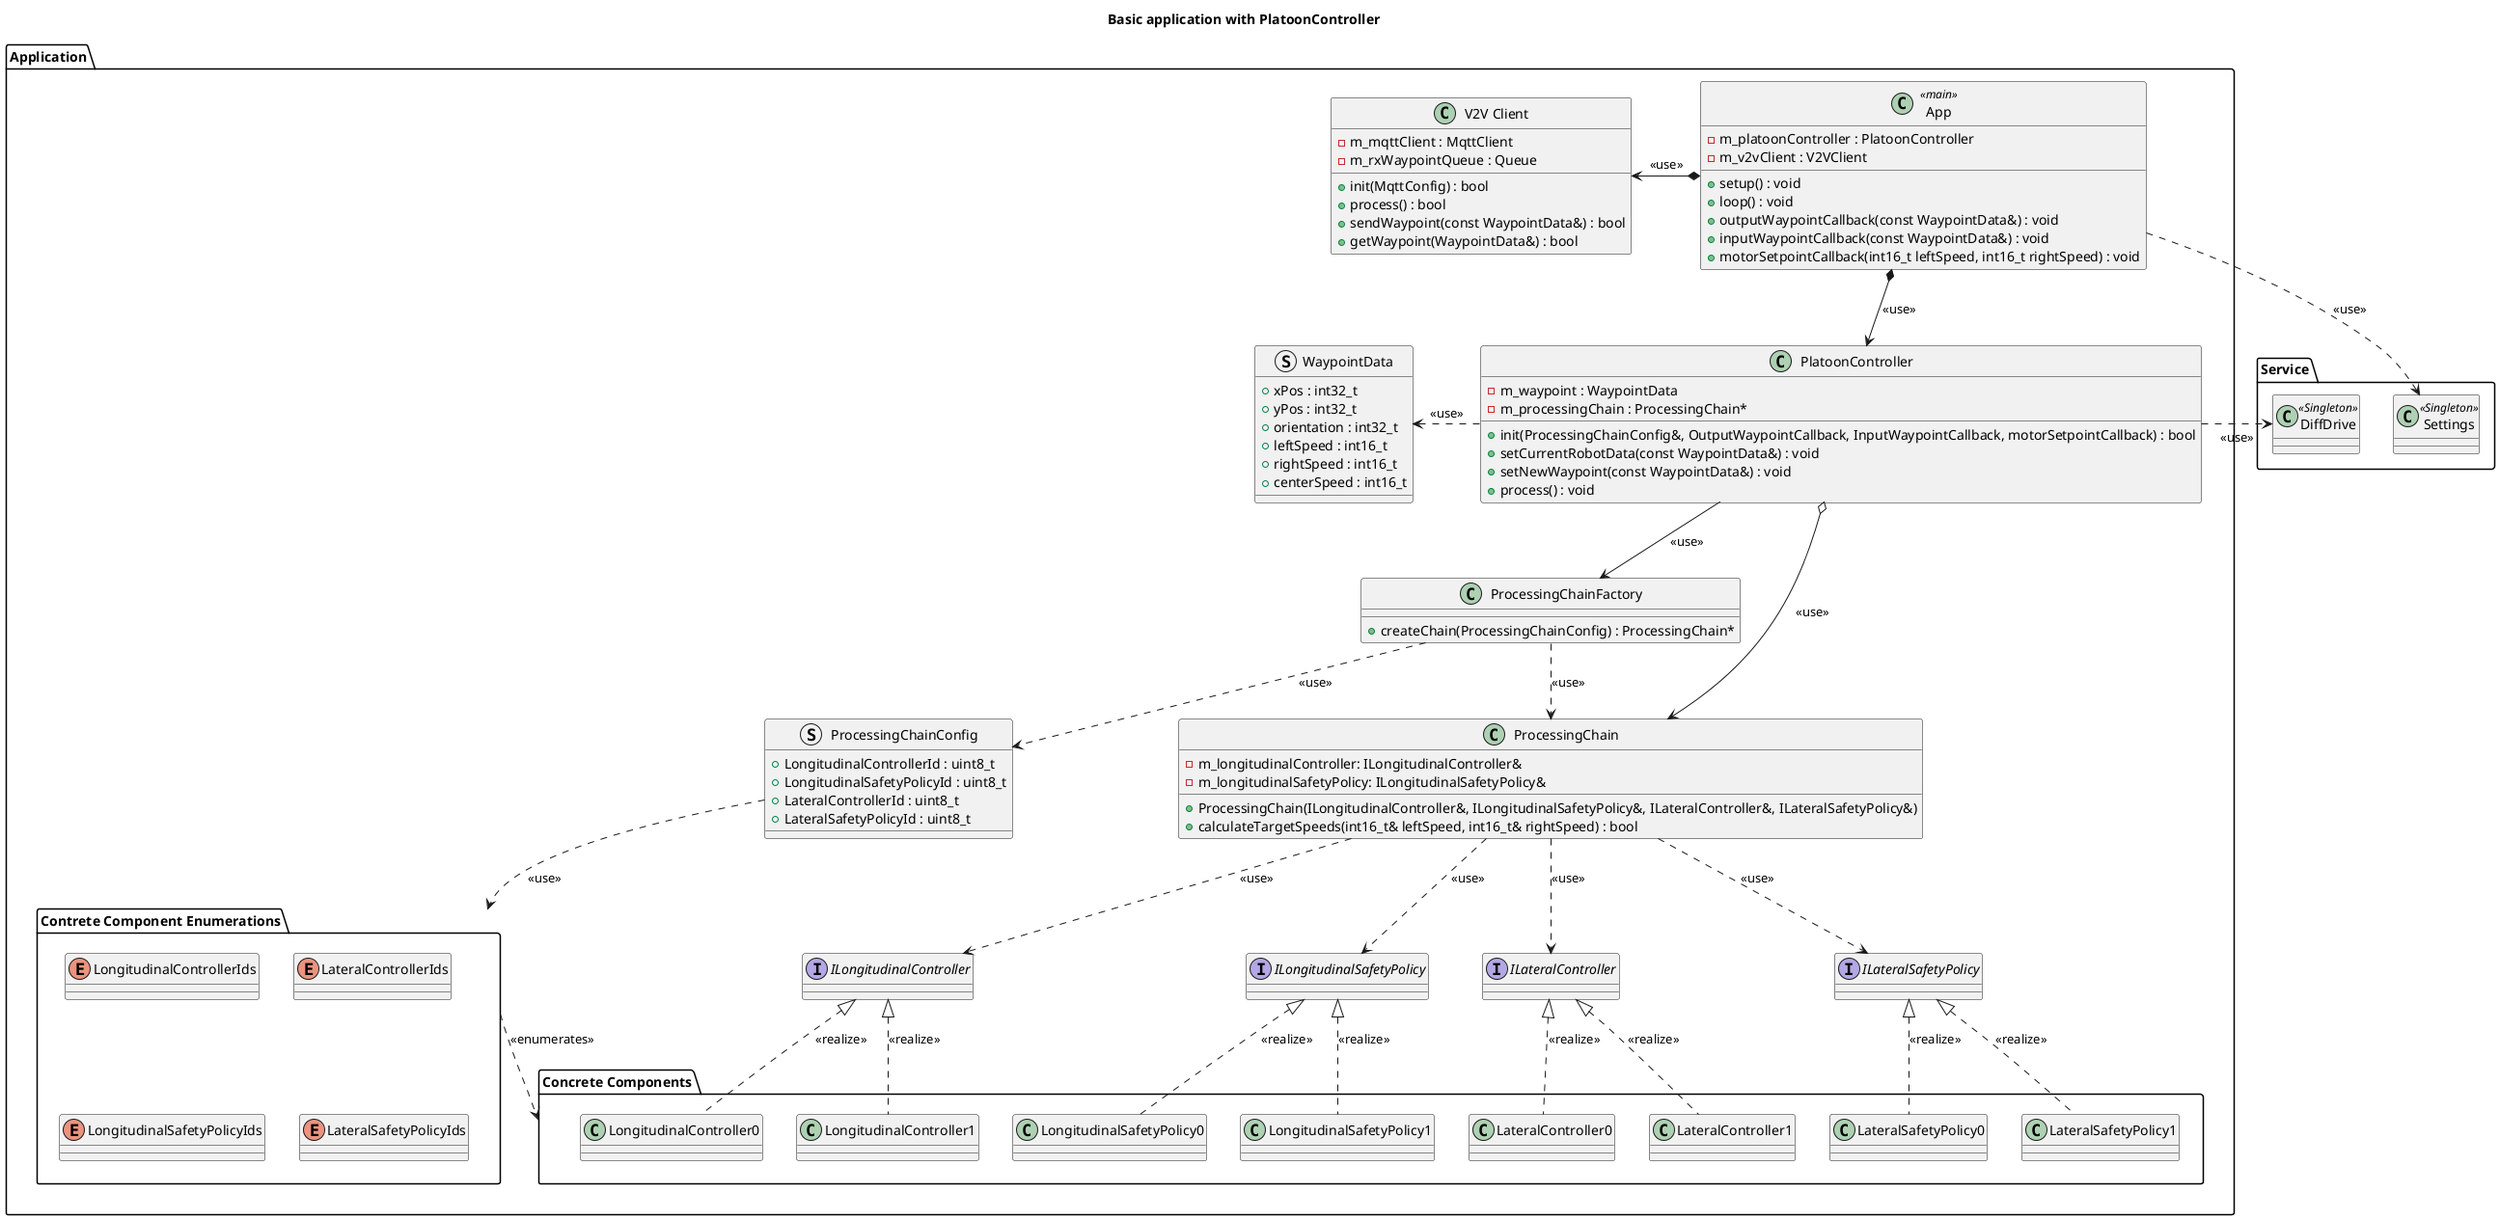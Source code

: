 @startuml PlatoonControllerApplication

title Basic application with PlatoonController

package "Application" as appLayer {

    struct WaypointData {
        + xPos : int32_t
        + yPos : int32_t
        + orientation : int32_t
        + leftSpeed : int16_t
        + rightSpeed : int16_t
        + centerSpeed : int16_t
    }

    class App <<main>>{
        - m_platoonController : PlatoonController
        - m_v2vClient : V2VClient
        + setup() : void
        + loop() : void
        + outputWaypointCallback(const WaypointData&) : void
        + inputWaypointCallback(const WaypointData&) : void
        + motorSetpointCallback(int16_t leftSpeed, int16_t rightSpeed) : void
    }

    class "V2V Client" as v2v
    {
        - m_mqttClient : MqttClient
        - m_rxWaypointQueue : Queue
        + init(MqttConfig) : bool
        + process() : bool
        + sendWaypoint(const WaypointData&) : bool
        + getWaypoint(WaypointData&) : bool
    }

    class PlatoonController {
        + init(ProcessingChainConfig&, OutputWaypointCallback, InputWaypointCallback, motorSetpointCallback) : bool
        + setCurrentRobotData(const WaypointData&) : void
        + setNewWaypoint(const WaypointData&) : void
        + process() : void

        - m_waypoint : WaypointData
        - m_processingChain : ProcessingChain*
    }

    class ProcessingChainFactory {
        + createChain(ProcessingChainConfig) : ProcessingChain*
    }

    struct ProcessingChainConfig {
        + LongitudinalControllerId : uint8_t
        + LongitudinalSafetyPolicyId : uint8_t
        + LateralControllerId : uint8_t
        + LateralSafetyPolicyId : uint8_t
    }

    class ProcessingChain {
        - m_longitudinalController: ILongitudinalController&
        - m_longitudinalSafetyPolicy: ILongitudinalSafetyPolicy&
        + ProcessingChain(ILongitudinalController&, ILongitudinalSafetyPolicy&, ILateralController&, ILateralSafetyPolicy&)
        + calculateTargetSpeeds(int16_t& leftSpeed, int16_t& rightSpeed) : bool
    }

    interface ILongitudinalController
    interface ILongitudinalSafetyPolicy
    interface ILateralController
    interface ILateralSafetyPolicy


    package "Concrete Components" as concreteComponents {
        class LongitudinalController0
        class LongitudinalSafetyPolicy0
        class LateralController0
        class LateralSafetyPolicy0
        class LongitudinalController1
        class LongitudinalSafetyPolicy1
        class LateralController1
        class LateralSafetyPolicy1
    }

    package "Contrete Component Enumerations" as enumerations {
        enum LongitudinalControllerIds
        enum LateralControllerIds
        enum LongitudinalSafetyPolicyIds
        enum LateralSafetyPolicyIds
    }
}

package "Service" as serviceLayer {
    class DiffDrive <<Singleton>>
    class Settings <<Singleton>>
}

App *--> PlatoonController : <<use>>
App .right.> Settings : <<use>>
App *-left-> v2v : <<use>>

PlatoonController ..left.> WaypointData : <<use>>
PlatoonController ..right.> DiffDrive : <<use>>
PlatoonController --> ProcessingChainFactory : <<use>>
PlatoonController o--> ProcessingChain: <<use>>

ProcessingChainConfig ..> enumerations : <<use>>

ProcessingChainFactory ..> ProcessingChainConfig : <<use>>
ProcessingChainFactory ..> ProcessingChain: <<use>>

enumerations ..> concreteComponents : <<enumerates>>

ProcessingChain ..> ILongitudinalController : <<use>>
ProcessingChain ..> ILongitudinalSafetyPolicy : <<use>>
ProcessingChain ..> ILateralController : <<use>>
ProcessingChain ..> ILateralSafetyPolicy : <<use>>

ILongitudinalController <|.. LongitudinalController0 : <<realize>>
ILongitudinalController <|.. LongitudinalController1 : <<realize>>

ILongitudinalSafetyPolicy <|.. LongitudinalSafetyPolicy0 : <<realize>>
ILongitudinalSafetyPolicy <|.. LongitudinalSafetyPolicy1 : <<realize>>

ILateralController <|.. LateralController0 : <<realize>>
ILateralController <|.. LateralController1 : <<realize>>

ILateralSafetyPolicy <|.. LateralSafetyPolicy0 : <<realize>>
ILateralSafetyPolicy <|.. LateralSafetyPolicy1 : <<realize>>

@enduml